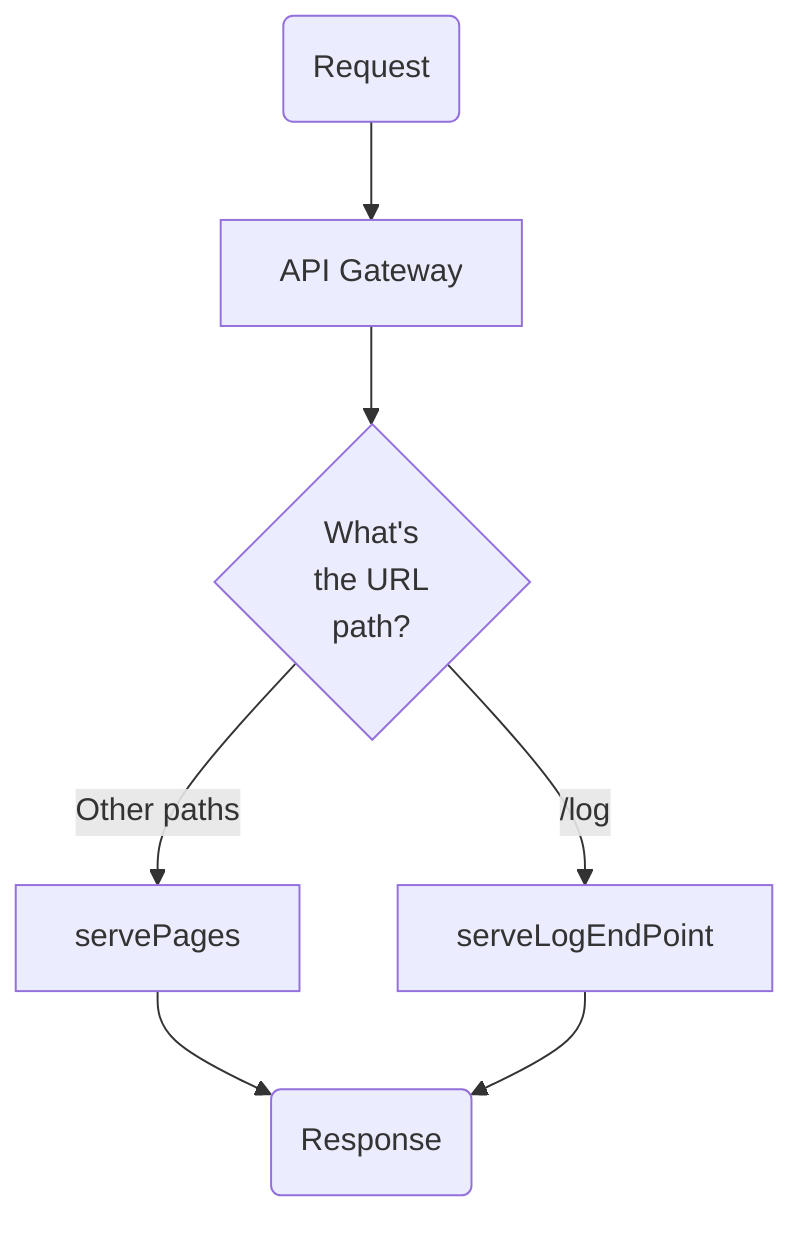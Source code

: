 graph TD
  request(Request) --> apiGateway[API Gateway]
  apiGateway --> whichUrlPath{What's<br>the URL<br>path?}
  whichUrlPath --> |/log| serveLogEndPoint
  whichUrlPath --> |Other paths| servePages
  servePages --> response(Response)
  serveLogEndPoint --> response